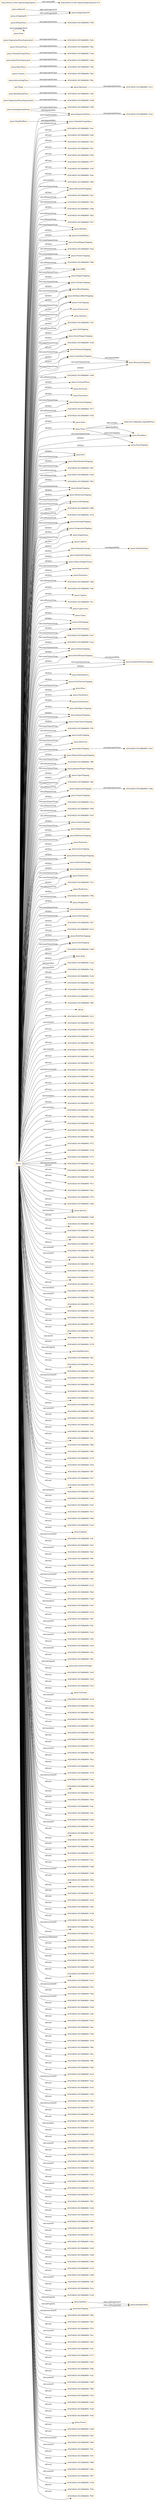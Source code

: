 digraph ar2dtool_diagram { 
rankdir=LR;
size="1501"
node [shape = rectangle, color="orange"]; "pizza:MozzarellaTopping" "-65416620:181568bf60f:-7fa5" "-65416620:181568bf60f:-7f2a" "-65416620:181568bf60f:-7e8b" "-65416620:181568bf60f:-7f4a" "-65416620:181568bf60f:-7f57" "pizza:Medium" "pizza:FruttiDiMare" "pizza:GreenPepperTopping" "-65416620:181568bf60f:-7fed" "pizza:VegetarianPizzaEquivalent2" "pizza:PrawnsTopping" "-65416620:181568bf60f:-7f00" "pizza:Mild" "-65416620:181568bf60f:-7efd" "pizza:PepperTopping" "pizza:ChickenTopping" "pizza:MeatTopping" "pizza:HotSpicedBeefTopping" "pizza:FruitTopping" "pizza:PrinceCarlo" "-65416620:181568bf60f:-7ec3" "pizza:Siciliana" "-65416620:181568bf60f:-7ef3" "pizza:NutTopping" "-65416620:181568bf60f:-7f6c" "pizza:SweetPepperTopping" "pizza:Country" "pizza:ThinAndCrispyBase" "pizza:ParmesanTopping" "pizza:CajunSpiceTopping" "-65416620:181568bf60f:-7e94" "pizza:UnclosedPizza" "-65416620:181568bf60f:-7ebf" "pizza:IceCream" "pizza:Fiorentina" "pizza:PeperonataTopping" "pizza:SpicyPizzaEquivalent" "-65416620:181568bf60f:-7f17" "-65416620:181568bf60f:-7f36" "pizza:Soho" "pizza:PizzaBase" "pizza:InterestingPizza" "pizza:RosemaryTopping" "pizza:Hot" "pizza:MixedSeafoodTopping" "-65416620:181568bf60f:-7f61" "-65416620:181568bf60f:-7ee6" "-65416620:181568bf60f:-7fb3" "-65416620:181568bf60f:-7eab" "pizza:Spiciness" "pizza:RocketTopping" "pizza:CheeseyPizza" "-65416620:181568bf60f:-7e9c" "pizza:ValuePartition" "pizza:MushroomTopping" "pizza:LeekTopping" "-65416620:181568bf60f:-7f88" "-65416620:181568bf60f:-7e7b" "pizza:ArtichokeTopping" "pizza:GorgonzolaTopping" "pizza:Napoletana" "-65416620:181568bf60f:-7ea4" "pizza:LaReine" "-65416620:181568bf60f:-7e8d" "pizza:DomainConcept" "pizza:VegetableTopping" "pizza:TobascoPepperSauce" "pizza:AmericanHot" "pizza:Veneziana" "-65416620:181568bf60f:-7fdd" "-65416620:181568bf60f:-7e9f" "pizza:Food" "pizza:Caprina" "-65416620:181568bf60f:-7fcc" "pizza:Capricciosa" "-65416620:181568bf60f:-7fb5" "-65416620:181568bf60f:-7f54" "pizza:Cajun" "pizza:FishTopping" "pizza:OliveTopping" "-65416620:181568bf60f:-7eb7" "-65416620:181568bf60f:-7e98" "-65416620:181568bf60f:-7ea2" "pizza:SultanaTopping" "pizza:SlicedTomatoTopping" "pizza:PolloAdAstra" "pizza:FourCheesesTopping" "pizza:Rosa" "pizza:Giardiniera" "pizza:FourSeasons" "pizza:HerbSpiceTopping" "pizza:SpinachTopping" "pizza:GoatsCheeseTopping" "-65416620:181568bf60f:-7f3f" "pizza:DeepPanBase" "pizza:GarlicTopping" "pizza:American" "pizza:SundriedTomatoTopping" "pizza:SpicyTopping" "pizza:PeperoniSausageTopping" "-65416620:181568bf60f:-7fba" "-65416620:181568bf60f:-7ff8" "pizza:JalapenoPepperTopping" "pizza:PizzaTopping" "pizza:CaperTopping" "-65416620:181568bf60f:-7fbf" "pizza:VegetarianTopping" "pizza:ThinAndCrispyPizza" "pizza:TomatoTopping" "-65416620:181568bf60f:-7eca" "-65416620:181568bf60f:-7f09" "-65416620:181568bf60f:-7ed7" "pizza:CheeseTopping" "-65416620:181568bf60f:-7eb3" "pizza:SpicyPizza" "-65416620:181568bf60f:-7f38" "pizza:SloppyGiuseppe" "pizza:RedOnionTopping" "pizza:Parmense" "pizza:SauceTopping" "pizza:Pizza" "pizza:HotGreenPepperTopping" "pizza:VegetarianPizzaEquivalent1" "pizza:RealItalianPizza" "pizza:QuattroFormaggi" "pizza:AsparagusTopping" "pizza:MeatyPizza" "pizza:PineKernels" "-65416620:181568bf60f:-7f7a" "pizza:Mushroom" "-65416620:181568bf60f:-7f94" "-65416620:181568bf60f:-7ebb" "pizza:Margherita" "pizza:AnchoviesTopping" "pizza:HamTopping" "pizza:VegetarianPizza" "pizza:NonVegetarianPizza" "pizza:PetitPoisTopping" "pizza:OnionTopping" ; /*classes style*/
	"pizza:VegetarianPizzaEquivalent1" -> "-65416620:181568bf60f:-7e9c" [ label = "owl:equivalentClass" ];
	"NULL" -> "pizza:CheeseTopping" [ label = "rdf:first" ];
	"NULL" -> "-65416620:181568bf60f:-7e60" [ label = "rdf:rest" ];
	"NULL" -> "-65416620:181568bf60f:-7fa5" [ label = "owl:allValuesFrom" ];
	"NULL" -> "pizza:PeperoniSausageTopping" [ label = "rdf:first" ];
	"NULL" -> "pizza:Italy" [ label = "rdf:first" ];
	"NULL" -> "pizza:RocketTopping" [ label = "owl:someValuesFrom" ];
	"NULL" -> "-65416620:181568bf60f:-7e2a" [ label = "owl:members" ];
	"NULL" -> "-65416620:181568bf60f:-7efe" [ label = "rdf:rest" ];
	"NULL" -> "-65416620:181568bf60f:-7e30" [ label = "rdf:rest" ];
	"NULL" -> "pizza:FourCheesesTopping" [ label = "rdf:first" ];
	"NULL" -> "pizza:Veneziana" [ label = "rdf:first" ];
	"NULL" -> "pizza:PizzaBase" [ label = "owl:someValuesFrom" ];
	"NULL" -> "-65416620:181568bf60f:-7ed4" [ label = "rdf:rest" ];
	"NULL" -> "-65416620:181568bf60f:-7faf" [ label = "rdf:rest" ];
	"NULL" -> "-65416620:181568bf60f:-7eb7" [ label = "owl:someValuesFrom" ];
	"NULL" -> "pizza:HerbSpiceTopping" [ label = "rdf:first" ];
	"NULL" -> "-65416620:181568bf60f:-7e51" [ label = "rdf:rest" ];
	"NULL" -> "-65416620:181568bf60f:-7f8f" [ label = "rdf:rest" ];
	"NULL" -> "rdf:nil" [ label = "rdf:rest" ];
	"NULL" -> "-65416620:181568bf60f:-7e21" [ label = "rdf:rest" ];
	"NULL" -> "-65416620:181568bf60f:-7f16" [ label = "owl:unionOf" ];
	"NULL" -> "-65416620:181568bf60f:-7f5f" [ label = "rdf:rest" ];
	"NULL" -> "-65416620:181568bf60f:-7ec5" [ label = "rdf:rest" ];
	"NULL" -> "-65416620:181568bf60f:-7f90" [ label = "rdf:rest" ];
	"NULL" -> "-65416620:181568bf60f:-7ef3" [ label = "owl:allValuesFrom" ];
	"NULL" -> "-65416620:181568bf60f:-7e7a" [ label = "owl:unionOf" ];
	"NULL" -> "-65416620:181568bf60f:-7e42" [ label = "rdf:rest" ];
	"NULL" -> "pizza:Medium" [ label = "owl:someValuesFrom" ];
	"NULL" -> "-65416620:181568bf60f:-7fc7" [ label = "rdf:rest" ];
	"NULL" -> "-65416620:181568bf60f:-7ea2" [ label = "rdf:first" ];
	"NULL" -> "pizza:MeatTopping" [ label = "owl:someValuesFrom" ];
	"NULL" -> "pizza:TobascoPepperSauce" [ label = "rdf:first" ];
	"NULL" -> "pizza:Parmense" [ label = "rdf:first" ];
	"NULL" -> "-65416620:181568bf60f:-7ea3" [ label = "owl:intersectionOf" ];
	"NULL" -> "pizza:ChickenTopping" [ label = "owl:someValuesFrom" ];
	"NULL" -> "-65416620:181568bf60f:-7e63" [ label = "rdf:rest" ];
	"NULL" -> "-65416620:181568bf60f:-7fe8" [ label = "rdf:rest" ];
	"NULL" -> "pizza:OnionTopping" [ label = "owl:someValuesFrom" ];
	"NULL" -> "pizza:FruitTopping" [ label = "rdf:first" ];
	"NULL" -> "pizza:PizzaBase" [ label = "rdf:first" ];
	"NULL" -> "pizza:FishTopping" [ label = "rdf:first" ];
	"NULL" -> "pizza:PineKernels" [ label = "owl:someValuesFrom" ];
	"NULL" -> "-65416620:181568bf60f:-7e84" [ label = "rdf:rest" ];
	"NULL" -> "-65416620:181568bf60f:-7e2e" [ label = "owl:members" ];
	"NULL" -> "-65416620:181568bf60f:-7f51" [ label = "rdf:rest" ];
	"NULL" -> "-65416620:181568bf60f:-7e33" [ label = "owl:members" ];
	"NULL" -> "-65416620:181568bf60f:-7e8a" [ label = "rdf:rest" ];
	"NULL" -> "pizza:CajunSpiceTopping" [ label = "rdf:first" ];
	"NULL" -> "-65416620:181568bf60f:-7e54" [ label = "rdf:rest" ];
	"NULL" -> "pizza:AnchoviesTopping" [ label = "owl:someValuesFrom" ];
	"NULL" -> "-65416620:181568bf60f:-7fbe" [ label = "owl:unionOf" ];
	"NULL" -> "-65416620:181568bf60f:-7fd9" [ label = "rdf:rest" ];
	"NULL" -> "-65416620:181568bf60f:-7f72" [ label = "rdf:rest" ];
	"NULL" -> "pizza:JalapenoPepperTopping" [ label = "owl:someValuesFrom" ];
	"NULL" -> "-65416620:181568bf60f:-7e24" [ label = "rdf:rest" ];
	"NULL" -> "-65416620:181568bf60f:-7e75" [ label = "rdf:rest" ];
	"NULL" -> "-65416620:181568bf60f:-7eaa" [ label = "owl:intersectionOf" ];
	"NULL" -> "-65416620:181568bf60f:-7ec8" [ label = "rdf:rest" ];
	"NULL" -> "pizza:Caprina" [ label = "rdf:first" ];
	"NULL" -> "-65416620:181568bf60f:-7e45" [ label = "rdf:rest" ];
	"NULL" -> "pizza:GreenPepperTopping" [ label = "owl:someValuesFrom" ];
	"NULL" -> "-65416620:181568bf60f:-7e8b" [ label = "rdf:first" ];
	"NULL" -> "-65416620:181568bf60f:-7f12" [ label = "rdf:rest" ];
	"NULL" -> "-65416620:181568bf60f:-7fda" [ label = "rdf:rest" ];
	"NULL" -> "-65416620:181568bf60f:-7f79" [ label = "owl:unionOf" ];
	"NULL" -> "-65416620:181568bf60f:-7f94" [ label = "owl:allValuesFrom" ];
	"NULL" -> "-65416620:181568bf60f:-7e4b" [ label = "rdf:rest" ];
	"NULL" -> "pizza:America" [ label = "rdf:first" ];
	"NULL" -> "-65416620:181568bf60f:-7e66" [ label = "rdf:rest" ];
	"NULL" -> "-65416620:181568bf60f:-7fb0" [ label = "rdf:rest" ];
	"NULL" -> "pizza:NutTopping" [ label = "rdf:first" ];
	"NULL" -> "pizza:CajunSpiceTopping" [ label = "owl:someValuesFrom" ];
	"NULL" -> "pizza:HamTopping" [ label = "owl:someValuesFrom" ];
	"NULL" -> "-65416620:181568bf60f:-7e6c" [ label = "rdf:rest" ];
	"NULL" -> "-65416620:181568bf60f:-7e36" [ label = "rdf:rest" ];
	"NULL" -> "pizza:AmericanHot" [ label = "rdf:first" ];
	"NULL" -> "pizza:DomainConcept" [ label = "rdf:first" ];
	"NULL" -> "-65416620:181568bf60f:-7e87" [ label = "rdf:rest" ];
	"NULL" -> "-65416620:181568bf60f:-7f29" [ label = "owl:unionOf" ];
	"NULL" -> "pizza:American" [ label = "rdf:first" ];
	"NULL" -> "-65416620:181568bf60f:-7f56" [ label = "owl:unionOf" ];
	"NULL" -> "-65416620:181568bf60f:-7ef0" [ label = "rdf:rest" ];
	"NULL" -> "pizza:Napoletana" [ label = "rdf:first" ];
	"NULL" -> "pizza:PetitPoisTopping" [ label = "rdf:first" ];
	"NULL" -> "-65416620:181568bf60f:-7e3c" [ label = "rdf:rest" ];
	"NULL" -> "pizza:PineKernels" [ label = "rdf:first" ];
	"NULL" -> "-65416620:181568bf60f:-7e57" [ label = "rdf:rest" ];
	"NULL" -> "-65416620:181568bf60f:-7fa1" [ label = "rdf:rest" ];
	"NULL" -> "-65416620:181568bf60f:-7e55" [ label = "owl:members" ];
	"NULL" -> "-65416620:181568bf60f:-7f08" [ label = "owl:unionOf" ];
	"NULL" -> "pizza:SultanaTopping" [ label = "owl:someValuesFrom" ];
	"NULL" -> "-65416620:181568bf60f:-7f75" [ label = "rdf:rest" ];
	"NULL" -> "-65416620:181568bf60f:-7ec0" [ label = "rdf:rest" ];
	"NULL" -> "pizza:JalapenoPepperTopping" [ label = "rdf:first" ];
	"NULL" -> "pizza:HotSpicedBeefTopping" [ label = "rdf:first" ];
	"NULL" -> "pizza:QuattroFormaggi" [ label = "rdf:first" ];
	"NULL" -> "-65416620:181568bf60f:-7e5d" [ label = "rdf:rest" ];
	"NULL" -> "-65416620:181568bf60f:-7f07" [ label = "rdf:rest" ];
	"NULL" -> "-65416620:181568bf60f:-7e27" [ label = "rdf:rest" ];
	"NULL" -> "-65416620:181568bf60f:-7fb1" [ label = "owl:oneOf" ];
	"NULL" -> "-65416620:181568bf60f:-7e78" [ label = "rdf:rest" ];
	"NULL" -> "pizza:PizzaTopping" [ label = "rdf:first" ];
	"NULL" -> "pizza:hasSpiciness" [ label = "owl:onProperty" ];
	"NULL" -> "pizza:GarlicTopping" [ label = "rdf:first" ];
	"NULL" -> "-65416620:181568bf60f:-7fbc" [ label = "rdf:rest" ];
	"NULL" -> "-65416620:181568bf60f:-7ee1" [ label = "rdf:rest" ];
	"NULL" -> "pizza:ThinAndCrispyBase" [ label = "owl:allValuesFrom" ];
	"NULL" -> "-65416620:181568bf60f:-7e2d" [ label = "rdf:rest" ];
	"NULL" -> "pizza:RosemaryTopping" [ label = "owl:someValuesFrom" ];
	"NULL" -> "-65416620:181568bf60f:-7e94" [ label = "owl:allValuesFrom" ];
	"NULL" -> "-65416620:181568bf60f:-7e97" [ label = "owl:intersectionOf" ];
	"NULL" -> "-65416620:181568bf60f:-7e99" [ label = "rdf:rest" ];
	"NULL" -> "-65416620:181568bf60f:-7f15" [ label = "rdf:rest" ];
	"NULL" -> "pizza:PrawnsTopping" [ label = "owl:someValuesFrom" ];
	"NULL" -> "pizza:ArtichokeTopping" [ label = "owl:someValuesFrom" ];
	"NULL" -> "-65416620:181568bf60f:-7e4e" [ label = "rdf:rest" ];
	"NULL" -> "pizza:OliveTopping" [ label = "rdf:first" ];
	"NULL" -> "-65416620:181568bf60f:-7e69" [ label = "rdf:rest" ];
	"NULL" -> "pizza:GreenPepperTopping" [ label = "rdf:first" ];
	"NULL" -> "-65416620:181568bf60f:-7f93" [ label = "owl:unionOf" ];
	"NULL" -> "-65416620:181568bf60f:-7ed2" [ label = "rdf:rest" ];
	"NULL" -> "-65416620:181568bf60f:-7fad" [ label = "rdf:rest" ];
	"NULL" -> "-65416620:181568bf60f:-7e6f" [ label = "rdf:rest" ];
	"NULL" -> "-65416620:181568bf60f:-7f3c" [ label = "rdf:rest" ];
	"NULL" -> "-65416620:181568bf60f:-7f8d" [ label = "rdf:rest" ];
	"NULL" -> "-65416620:181568bf60f:-7f06" [ label = "rdf:rest" ];
	"NULL" -> "pizza:SlicedTomatoTopping" [ label = "owl:someValuesFrom" ];
	"NULL" -> "pizza:MozzarellaTopping" [ label = "owl:someValuesFrom" ];
	"NULL" -> "pizza:OliveTopping" [ label = "owl:someValuesFrom" ];
	"NULL" -> "-65416620:181568bf60f:-7e70" [ label = "rdf:rest" ];
	"NULL" -> "-65416620:181568bf60f:-7f5d" [ label = "rdf:rest" ];
	"NULL" -> "-65416620:181568bf60f:-7ff5" [ label = "rdf:rest" ];
	"NULL" -> "-65416620:181568bf60f:-7f27" [ label = "rdf:rest" ];
	"NULL" -> "-65416620:181568bf60f:-7f78" [ label = "rdf:rest" ];
	"NULL" -> "-65416620:181568bf60f:-7e59" [ label = "owl:members" ];
	"NULL" -> "-65416620:181568bf60f:-7e40" [ label = "rdf:rest" ];
	"NULL" -> "-65416620:181568bf60f:-7e91" [ label = "rdf:rest" ];
	"NULL" -> "-65416620:181568bf60f:-7fc5" [ label = "rdf:rest" ];
	"NULL" -> "-65416620:181568bf60f:-7f48" [ label = "rdf:rest" ];
	"NULL" -> "-65416620:181568bf60f:-7ee4" [ label = "rdf:rest" ];
	"NULL" -> "pizza:RedOnionTopping" [ label = "rdf:first" ];
	"NULL" -> "pizza:England" [ label = "rdf:first" ];
	"NULL" -> "-65416620:181568bf60f:-7fbf" [ label = "owl:allValuesFrom" ];
	"NULL" -> "-65416620:181568bf60f:-7efc" [ label = "owl:intersectionOf" ];
	"NULL" -> "-65416620:181568bf60f:-7e61" [ label = "rdf:rest" ];
	"NULL" -> "-65416620:181568bf60f:-7fa4" [ label = "owl:unionOf" ];
	"NULL" -> "-65416620:181568bf60f:-7f88" [ label = "owl:allValuesFrom" ];
	"NULL" -> "pizza:HotGreenPepperTopping" [ label = "rdf:first" ];
	"NULL" -> "-65416620:181568bf60f:-7f9f" [ label = "rdf:rest" ];
	"NULL" -> "-65416620:181568bf60f:-7eb4" [ label = "rdf:rest" ];
	"NULL" -> "-65416620:181568bf60f:-7f69" [ label = "rdf:rest" ];
	"NULL" -> "-65416620:181568bf60f:-7e8c" [ label = "owl:intersectionOf" ];
	"NULL" -> "pizza:CaperTopping" [ label = "rdf:first" ];
	"NULL" -> "-65416620:181568bf60f:-7e31" [ label = "rdf:rest" ];
	"NULL" -> "-65416620:181568bf60f:-7f7a" [ label = "owl:allValuesFrom" ];
	"NULL" -> "-65416620:181568bf60f:-7fb4" [ label = "owl:intersectionOf" ];
	"NULL" -> "-65416620:181568bf60f:-7ed5" [ label = "rdf:rest" ];
	"NULL" -> "-65416620:181568bf60f:-7e47" [ label = "owl:members" ];
	"NULL" -> "-65416620:181568bf60f:-7f4a" [ label = "owl:allValuesFrom" ];
	"NULL" -> "pizza:CheeseTopping" [ label = "owl:someValuesFrom" ];
	"NULL" -> "-65416620:181568bf60f:-7e52" [ label = "rdf:rest" ];
	"NULL" -> "-65416620:181568bf60f:-7fd7" [ label = "rdf:rest" ];
	"NULL" -> "pizza:GorgonzolaTopping" [ label = "rdf:first" ];
	"NULL" -> "pizza:HotGreenPepperTopping" [ label = "owl:someValuesFrom" ];
	"NULL" -> "-65416620:181568bf60f:-7f3e" [ label = "owl:unionOf" ];
	"NULL" -> "-65416620:181568bf60f:-7e22" [ label = "rdf:rest" ];
	"NULL" -> "-65416620:181568bf60f:-7ef2" [ label = "owl:unionOf" ];
	"NULL" -> "-65416620:181568bf60f:-7ec6" [ label = "rdf:rest" ];
	"NULL" -> "-65416620:181568bf60f:-7fcb" [ label = "owl:unionOf" ];
	"NULL" -> "-65416620:181568bf60f:-7f91" [ label = "rdf:rest" ];
	"NULL" -> "pizza:hasCountryOfOrigin" [ label = "owl:onProperty" ];
	"NULL" -> "pizza:FishTopping" [ label = "owl:someValuesFrom" ];
	"NULL" -> "-65416620:181568bf60f:-7e43" [ label = "rdf:rest" ];
	"NULL" -> "pizza:Fiorentina" [ label = "rdf:first" ];
	"NULL" -> "pizza:SpicyTopping" [ label = "owl:someValuesFrom" ];
	"NULL" -> "-65416620:181568bf60f:-7fc8" [ label = "rdf:rest" ];
	"NULL" -> "-65416620:181568bf60f:-7f10" [ label = "rdf:rest" ];
	"NULL" -> "pizza:Germany" [ label = "rdf:first" ];
	"NULL" -> "pizza:GoatsCheeseTopping" [ label = "rdf:first" ];
	"NULL" -> "-65416620:181568bf60f:-7ec9" [ label = "owl:unionOf" ];
	"NULL" -> "pizza:OnionTopping" [ label = "rdf:first" ];
	"NULL" -> "-65416620:181568bf60f:-7e64" [ label = "rdf:rest" ];
	"NULL" -> "-65416620:181568bf60f:-7fe9" [ label = "rdf:rest" ];
	"NULL" -> "-65416620:181568bf60f:-7f57" [ label = "owl:allValuesFrom" ];
	"NULL" -> "-65416620:181568bf60f:-7e6a" [ label = "rdf:rest" ];
	"NULL" -> "-65416620:181568bf60f:-7e85" [ label = "rdf:rest" ];
	"NULL" -> "-65416620:181568bf60f:-7fed" [ label = "owl:allValuesFrom" ];
	"NULL" -> "pizza:UnclosedPizza" [ label = "rdf:first" ];
	"NULL" -> "-65416620:181568bf60f:-7e39" [ label = "owl:members" ];
	"NULL" -> "-65416620:181568bf60f:-7ea8" [ label = "rdf:rest" ];
	"NULL" -> "-65416620:181568bf60f:-7f73" [ label = "rdf:rest" ];
	"NULL" -> "-65416620:181568bf60f:-7ed6" [ label = "owl:unionOf" ];
	"NULL" -> "-65416620:181568bf60f:-7fea" [ label = "rdf:rest" ];
	"NULL" -> "-65416620:181568bf60f:-7f36" [ label = "rdf:first" ];
	"NULL" -> "-65416620:181568bf60f:-7f61" [ label = "owl:allValuesFrom" ];
	"NULL" -> "-65416620:181568bf60f:-7e5b" [ label = "rdf:rest" ];
	"NULL" -> "pizza:SweetPepperTopping" [ label = "rdf:first" ];
	"NULL" -> "-65416620:181568bf60f:-7ee6" [ label = "owl:allValuesFrom" ];
	"NULL" -> "-65416620:181568bf60f:-7e76" [ label = "rdf:rest" ];
	"NULL" -> "-65416620:181568bf60f:-7eb2" [ label = "owl:intersectionOf" ];
	"NULL" -> "pizza:VegetarianTopping" [ label = "owl:allValuesFrom" ];
	"NULL" -> "-65416620:181568bf60f:-7e46" [ label = "rdf:rest" ];
	"NULL" -> "pizza:MushroomTopping" [ label = "rdf:first" ];
	"NULL" -> "pizza:HotSpicedBeefTopping" [ label = "owl:someValuesFrom" ];
	"NULL" -> "-65416620:181568bf60f:-7f13" [ label = "rdf:rest" ];
	"NULL" -> "-65416620:181568bf60f:-7fdb" [ label = "rdf:rest" ];
	"NULL" -> "pizza:RedOnionTopping" [ label = "owl:someValuesFrom" ];
	"NULL" -> "-65416620:181568bf60f:-7e4c" [ label = "rdf:rest" ];
	"NULL" -> "-65416620:181568bf60f:-7efa" [ label = "rdf:rest" ];
	"NULL" -> "-65416620:181568bf60f:-7e90" [ label = "rdf:rest" ];
	"NULL" -> "pizza:America" [ label = "owl:hasValue" ];
	"NULL" -> "-65416620:181568bf60f:-7ee5" [ label = "owl:unionOf" ];
	"NULL" -> "-65416620:181568bf60f:-7e67" [ label = "rdf:rest" ];
	"NULL" -> "pizza:PeperonataTopping" [ label = "owl:someValuesFrom" ];
	"NULL" -> "-65416620:181568bf60f:-7f85" [ label = "rdf:rest" ];
	"NULL" -> "-65416620:181568bf60f:-7e6d" [ label = "rdf:rest" ];
	"NULL" -> "-65416620:181568bf60f:-7e37" [ label = "rdf:rest" ];
	"NULL" -> "pizza:TobascoPepperSauce" [ label = "owl:someValuesFrom" ];
	"NULL" -> "pizza:TomatoTopping" [ label = "rdf:first" ];
	"NULL" -> "-65416620:181568bf60f:-7f00" [ label = "owl:allValuesFrom" ];
	"NULL" -> "-65416620:181568bf60f:-7f3a" [ label = "rdf:rest" ];
	"NULL" -> "-65416620:181568bf60f:-7e88" [ label = "rdf:rest" ];
	"NULL" -> "-65416620:181568bf60f:-7e9b" [ label = "owl:intersectionOf" ];
	"NULL" -> "-65416620:181568bf60f:-7f04" [ label = "rdf:rest" ];
	"NULL" -> "-65416620:181568bf60f:-7f55" [ label = "rdf:rest" ];
	"NULL" -> "-65416620:181568bf60f:-7ef1" [ label = "rdf:rest" ];
	"NULL" -> "pizza:SundriedTomatoTopping" [ label = "owl:someValuesFrom" ];
	"NULL" -> "pizza:PrinceCarlo" [ label = "rdf:first" ];
	"NULL" -> "-65416620:181568bf60f:-7e3d" [ label = "rdf:rest" ];
	"NULL" -> "-65416620:181568bf60f:-7e8e" [ label = "rdf:rest" ];
	"NULL" -> "pizza:GorgonzolaTopping" [ label = "owl:someValuesFrom" ];
	"NULL" -> "pizza:ParmesanTopping" [ label = "owl:someValuesFrom" ];
	"NULL" -> "-65416620:181568bf60f:-7e58" [ label = "rdf:rest" ];
	"NULL" -> "-65416620:181568bf60f:-7fa2" [ label = "rdf:rest" ];
	"NULL" -> "-65416620:181568bf60f:-7eba" [ label = "owl:intersectionOf" ];
	"NULL" -> "-65416620:181568bf60f:-7ec1" [ label = "rdf:rest" ];
	"NULL" -> "pizza:MeatTopping" [ label = "rdf:first" ];
	"NULL" -> "-65416620:181568bf60f:-7e25" [ label = "owl:distinctMembers" ];
	"NULL" -> "-65416620:181568bf60f:-7f25" [ label = "rdf:rest" ];
	"NULL" -> "pizza:SloppyGiuseppe" [ label = "rdf:first" ];
	"NULL" -> "-65416620:181568bf60f:-7f76" [ label = "rdf:rest" ];
	"NULL" -> "pizza:AnchoviesTopping" [ label = "rdf:first" ];
	"NULL" -> "-65416620:181568bf60f:-7e5e" [ label = "rdf:rest" ];
	"NULL" -> "-65416620:181568bf60f:-7e28" [ label = "rdf:rest" ];
	"NULL" -> "-65416620:181568bf60f:-7e79" [ label = "rdf:rest" ];
	"NULL" -> "pizza:LeekTopping" [ label = "owl:someValuesFrom" ];
	"NULL" -> "-65416620:181568bf60f:-7ee2" [ label = "rdf:rest" ];
	"NULL" -> "-65416620:181568bf60f:-7f53" [ label = "owl:intersectionOf" ];
	"NULL" -> "-65416620:181568bf60f:-7fbd" [ label = "rdf:rest" ];
	"NULL" -> "pizza:Mushroom" [ label = "rdf:first" ];
	"NULL" -> "pizza:FruitTopping" [ label = "owl:someValuesFrom" ];
	"NULL" -> "-65416620:181568bf60f:-7eb6" [ label = "owl:intersectionOf" ];
	"NULL" -> "-65416620:181568bf60f:-7e49" [ label = "rdf:rest" ];
	"NULL" -> "pizza:Cajun" [ label = "rdf:first" ];
	"NULL" -> "pizza:Mild" [ label = "rdf:first" ];
	"NULL" -> "pizza:Hot" [ label = "rdf:first" ];
	"NULL" -> "pizza:LeekTopping" [ label = "rdf:first" ];
	"NULL" -> "pizza:AsparagusTopping" [ label = "rdf:first" ];
	"NULL" -> "-65416620:181568bf60f:-7fcc" [ label = "owl:allValuesFrom" ];
	"NULL" -> "-65416620:181568bf60f:-7e4f" [ label = "rdf:rest" ];
	"NULL" -> "-65416620:181568bf60f:-7fb3" [ label = "rdf:first" ];
	"NULL" -> "-65416620:181568bf60f:-7ed3" [ label = "rdf:rest" ];
	"NULL" -> "-65416620:181568bf60f:-7fae" [ label = "rdf:rest" ];
	"NULL" -> "-65416620:181568bf60f:-7e7b" [ label = "owl:allValuesFrom" ];
	"NULL" -> "-65416620:181568bf60f:-7f3d" [ label = "rdf:rest" ];
	"NULL" -> "-65416620:181568bf60f:-7ff8" [ label = "owl:allValuesFrom" ];
	"NULL" -> "-65416620:181568bf60f:-7e50" [ label = "rdf:rest" ];
	"NULL" -> "-65416620:181568bf60f:-7f8e" [ label = "rdf:rest" ];
	"NULL" -> "pizza:FourCheesesTopping" [ label = "owl:someValuesFrom" ];
	"NULL" -> "pizza:RosemaryTopping" [ label = "rdf:first" ];
	"NULL" -> "-65416620:181568bf60f:-7f5e" [ label = "rdf:rest" ];
	"NULL" -> "pizza:MixedSeafoodTopping" [ label = "rdf:first" ];
	"NULL" -> "-65416620:181568bf60f:-7ff6" [ label = "rdf:rest" ];
	"NULL" -> "-65416620:181568bf60f:-7f28" [ label = "rdf:rest" ];
	"NULL" -> "pizza:Mild" [ label = "owl:someValuesFrom" ];
	"NULL" -> "-65416620:181568bf60f:-7ec4" [ label = "rdf:rest" ];
	"NULL" -> "-65416620:181568bf60f:-7ebe" [ label = "owl:intersectionOf" ];
	"NULL" -> "-65416620:181568bf60f:-7e41" [ label = "rdf:rest" ];
	"NULL" -> "pizza:AsparagusTopping" [ label = "owl:someValuesFrom" ];
	"NULL" -> "pizza:ArtichokeTopping" [ label = "rdf:first" ];
	"NULL" -> "pizza:PrawnsTopping" [ label = "rdf:first" ];
	"NULL" -> "-65416620:181568bf60f:-7e92" [ label = "rdf:rest" ];
	"NULL" -> "-65416620:181568bf60f:-7fc6" [ label = "rdf:rest" ];
	"NULL" -> "-65416620:181568bf60f:-7f37" [ label = "owl:intersectionOf" ];
	"NULL" -> "pizza:GarlicTopping" [ label = "owl:someValuesFrom" ];
	"NULL" -> "-65416620:181568bf60f:-7edf" [ label = "rdf:rest" ];
	"NULL" -> "pizza:IceCream" [ label = "rdf:first" ];
	"NULL" -> "-65416620:181568bf60f:-7eca" [ label = "owl:allValuesFrom" ];
	"NULL" -> "-65416620:181568bf60f:-7e62" [ label = "rdf:rest" ];
	"NULL" -> "pizza:ParmesanTopping" [ label = "rdf:first" ];
	"NULL" -> "pizza:ChickenTopping" [ label = "rdf:first" ];
	"NULL" -> "pizza:MozzarellaTopping" [ label = "rdf:first" ];
	"NULL" -> "-65416620:181568bf60f:-7e71" [ label = "owl:members" ];
	"NULL" -> "-65416620:181568bf60f:-7e32" [ label = "rdf:rest" ];
	"NULL" -> "-65416620:181568bf60f:-7fb7" [ label = "rdf:rest" ];
	"NULL" -> "-65416620:181568bf60f:-7e93" [ label = "owl:unionOf" ];
	"NULL" -> "pizza:Rosa" [ label = "rdf:first" ];
	"NULL" -> "-65416620:181568bf60f:-7f17" [ label = "owl:allValuesFrom" ];
	"NULL" -> "pizza:SauceTopping" [ label = "rdf:first" ];
	"NULL" -> "-65416620:181568bf60f:-7e53" [ label = "rdf:rest" ];
	"NULL" -> "pizza:Giardiniera" [ label = "rdf:first" ];
	"NULL" -> "pizza:PetitPoisTopping" [ label = "owl:someValuesFrom" ];
	"NULL" -> "-65416620:181568bf60f:-7fd8" [ label = "rdf:rest" ];
	"NULL" -> "pizza:PeperoniSausageTopping" [ label = "owl:someValuesFrom" ];
	"NULL" -> "-65416620:181568bf60f:-7ec2" [ label = "owl:unionOf" ];
	"NULL" -> "pizza:FruttiDiMare" [ label = "rdf:first" ];
	"NULL" -> "-65416620:181568bf60f:-7e23" [ label = "rdf:rest" ];
	"NULL" -> "-65416620:181568bf60f:-7e74" [ label = "rdf:rest" ];
	"NULL" -> "-65416620:181568bf60f:-7e3e" [ label = "owl:members" ];
	"NULL" -> "-65416620:181568bf60f:-7ec7" [ label = "rdf:rest" ];
	"NULL" -> "-65416620:181568bf60f:-7f92" [ label = "rdf:rest" ];
	"NULL" -> "pizza:Pizza" [ label = "rdf:first" ];
	"NULL" -> "-65416620:181568bf60f:-7e44" [ label = "rdf:rest" ];
	"NULL" -> "-65416620:181568bf60f:-7fc9" [ label = "rdf:rest" ];
	"NULL" -> "-65416620:181568bf60f:-7e95" [ label = "rdf:rest" ];
	"NULL" -> "-65416620:181568bf60f:-7ff7" [ label = "owl:unionOf" ];
	"NULL" -> "-65416620:181568bf60f:-7f11" [ label = "rdf:rest" ];
	"NULL" -> "-65416620:181568bf60f:-7fdd" [ label = "owl:allValuesFrom" ];
	"NULL" -> "pizza:PeperonataTopping" [ label = "rdf:first" ];
	"NULL" -> "-65416620:181568bf60f:-7e4a" [ label = "rdf:rest" ];
	"NULL" -> "-65416620:181568bf60f:-7e65" [ label = "rdf:rest" ];
	"NULL" -> "pizza:VegetarianPizza" [ label = "owl:complementOf" ];
	"NULL" -> "pizza:SpinachTopping" [ label = "rdf:first" ];
	"NULL" -> "pizza:MushroomTopping" [ label = "owl:someValuesFrom" ];
	"NULL" -> "-65416620:181568bf60f:-7eb8" [ label = "rdf:rest" ];
	"NULL" -> "pizza:SweetPepperTopping" [ label = "owl:someValuesFrom" ];
	"NULL" -> "-65416620:181568bf60f:-7e6b" [ label = "rdf:rest" ];
	"NULL" -> "-65416620:181568bf60f:-7f2a" [ label = "owl:allValuesFrom" ];
	"NULL" -> "-65416620:181568bf60f:-7e35" [ label = "rdf:rest" ];
	"NULL" -> "-65416620:181568bf60f:-7e86" [ label = "rdf:rest" ];
	"NULL" -> "pizza:Capricciosa" [ label = "rdf:first" ];
	"NULL" -> "pizza:HamTopping" [ label = "rdf:first" ];
	"NULL" -> "-65416620:181568bf60f:-7eff" [ label = "owl:unionOf" ];
	"NULL" -> "-65416620:181568bf60f:-7fca" [ label = "rdf:rest" ];
	"NULL" -> "pizza:LaReine" [ label = "rdf:first" ];
	"NULL" -> "-65416620:181568bf60f:-7e3b" [ label = "rdf:rest" ];
	"NULL" -> "-65416620:181568bf60f:-7f3f" [ label = "owl:allValuesFrom" ];
	"NULL" -> "pizza:hasBase" [ label = "owl:onProperty" ];
	"NULL" -> "-65416620:181568bf60f:-7f6b" [ label = "owl:intersectionOf" ];
	"NULL" -> "pizza:SpinachTopping" [ label = "owl:someValuesFrom" ];
	"NULL" -> "pizza:VegetableTopping" [ label = "rdf:first" ];
	"NULL" -> "-65416620:181568bf60f:-7fa0" [ label = "rdf:rest" ];
	"NULL" -> "-65416620:181568bf60f:-7f74" [ label = "rdf:rest" ];
	"NULL" -> "pizza:TomatoTopping" [ label = "owl:someValuesFrom" ];
	"NULL" -> "-65416620:181568bf60f:-7fec" [ label = "owl:unionOf" ];
	"NULL" -> "-65416620:181568bf60f:-7feb" [ label = "rdf:rest" ];
	"NULL" -> "pizza:GoatsCheeseTopping" [ label = "owl:someValuesFrom" ];
	"NULL" -> "pizza:FourSeasons" [ label = "rdf:first" ];
	"NULL" -> "-65416620:181568bf60f:-7e5c" [ label = "rdf:rest" ];
	"NULL" -> "pizza:Italy" [ label = "owl:hasValue" ];
	"NULL" -> "pizza:SlicedTomatoTopping" [ label = "rdf:first" ];
	"NULL" -> "-65416620:181568bf60f:-7e77" [ label = "rdf:rest" ];
	"NULL" -> "pizza:MixedSeafoodTopping" [ label = "owl:someValuesFrom" ];
	"NULL" -> "-65416620:181568bf60f:-7ee0" [ label = "rdf:rest" ];
	"NULL" -> "-65416620:181568bf60f:-7fbb" [ label = "rdf:rest" ];
	"NULL" -> "-65416620:181568bf60f:-7e2c" [ label = "rdf:rest" ];
	"NULL" -> "-65416620:181568bf60f:-7e89" [ label = "owl:unionOf" ];
	"NULL" -> "-65416620:181568bf60f:-7f60" [ label = "owl:unionOf" ];
	"NULL" -> "pizza:Hot" [ label = "owl:someValuesFrom" ];
	"NULL" -> "pizza:PepperTopping" [ label = "rdf:first" ];
	"NULL" -> "-65416620:181568bf60f:-7f14" [ label = "rdf:rest" ];
	"NULL" -> "-65416620:181568bf60f:-7eb0" [ label = "rdf:rest" ];
	"NULL" -> "-65416620:181568bf60f:-7e4d" [ label = "rdf:rest" ];
	"NULL" -> "-65416620:181568bf60f:-7e9e" [ label = "rdf:rest" ];
	"NULL" -> "pizza:France" [ label = "rdf:first" ];
	"NULL" -> "-65416620:181568bf60f:-7e68" [ label = "rdf:rest" ];
	"NULL" -> "-65416620:181568bf60f:-7fb2" [ label = "rdf:rest" ];
	"NULL" -> "-65416620:181568bf60f:-7fb9" [ label = "owl:intersectionOf" ];
	"NULL" -> "pizza:SundriedTomatoTopping" [ label = "rdf:first" ];
	"NULL" -> "-65416620:181568bf60f:-7fdc" [ label = "owl:unionOf" ];
	"NULL" -> "-65416620:181568bf60f:-7f35" [ label = "rdf:rest" ];
	"NULL" -> "-65416620:181568bf60f:-7f86" [ label = "rdf:rest" ];
	"NULL" -> "-65416620:181568bf60f:-7e6e" [ label = "rdf:rest" ];
	"NULL" -> "-65416620:181568bf60f:-7f87" [ label = "owl:unionOf" ];
	"NULL" -> "-65416620:181568bf60f:-7e38" [ label = "rdf:rest" ];
	"NULL" -> "-65416620:181568bf60f:-7f3b" [ label = "rdf:rest" ];
	"NULL" -> "pizza:hasTopping" [ label = "owl:onProperty" ];
	"NULL" -> "-65416620:181568bf60f:-7f05" [ label = "rdf:rest" ];
	"NULL" -> "pizza:Medium" [ label = "rdf:first" ];
	"NULL" -> "-65416620:181568bf60f:-7ea1" [ label = "rdf:rest" ];
	"NULL" -> "pizza:PolloAdAstra" [ label = "rdf:first" ];
	"NULL" -> "-65416620:181568bf60f:-7e8f" [ label = "rdf:rest" ];
	"NULL" -> "pizza:SultanaTopping" [ label = "rdf:first" ];
	"NULL" -> "pizza:Siciliana" [ label = "rdf:first" ];
	"NULL" -> "-65416620:181568bf60f:-7fa3" [ label = "rdf:rest" ];
	"NULL" -> "-65416620:181568bf60f:-7f5c" [ label = "rdf:rest" ];
	"NULL" -> "-65416620:181568bf60f:-7f26" [ label = "rdf:rest" ];
	"NULL" -> "-65416620:181568bf60f:-7f77" [ label = "rdf:rest" ];
	"NULL" -> "pizza:Margherita" [ label = "rdf:first" ];
	"NULL" -> "-65416620:181568bf60f:-7e5f" [ label = "rdf:rest" ];
	"NULL" -> "pizza:Soho" [ label = "rdf:first" ];
	"NULL" -> "-65416620:181568bf60f:-7ed7" [ label = "owl:allValuesFrom" ];
	"NULL" -> "-65416620:181568bf60f:-7ebc" [ label = "rdf:rest" ];
	"NULL" -> "-65416620:181568bf60f:-7e9f" [ label = "rdf:first" ];
	"NULL" -> "-65416620:181568bf60f:-7f49" [ label = "owl:unionOf" ];
	"NULL" -> "-65416620:181568bf60f:-7e29" [ label = "rdf:rest" ];
	"NULL" -> "pizza:CaperTopping" [ label = "owl:someValuesFrom" ];
	"NULL" -> "-65416620:181568bf60f:-7f47" [ label = "rdf:rest" ];
	"NULL" -> "-65416620:181568bf60f:-7ee3" [ label = "rdf:rest" ];
	"NULL" -> "pizza:RocketTopping" [ label = "rdf:first" ];
	"NULL" -> "-65416620:181568bf60f:-7f09" [ label = "owl:allValuesFrom" ];
	"pizza:ThinAndCrispyPizza" -> "-65416620:181568bf60f:-7eab" [ label = "owl:equivalentClass" ];
	"pizza:Country" -> "-65416620:181568bf60f:-7fb5" [ label = "owl:equivalentClass" ];
	"pizza:hasTopping" -> "pizza:hasIngredient" [ label = "rdfs:subPropertyOf" ];
	"pizza:CheeseyPizza" -> "-65416620:181568bf60f:-7fba" [ label = "owl:equivalentClass" ];
	"pizza:CajunSpiceTopping" -> "pizza:RosemaryTopping" [ label = "owl:disjointWith" ];
	"pizza:isBaseOf" -> "pizza:isIngredientOf" [ label = "rdfs:subPropertyOf" ];
	"pizza:DeepPanBase" -> "pizza:ThinAndCrispyBase" [ label = "owl:disjointWith" ];
	"http://www.co-ode.org/ontologies/pizza" -> "http://www.co-ode.org/ontologies/pizza/2.0.0" [ label = "owl:versionIRI" ];
	"pizza:VegetarianPizza" -> "-65416620:181568bf60f:-7ea4" [ label = "owl:equivalentClass" ];
	"pizza:RealItalianPizza" -> "-65416620:181568bf60f:-7efd" [ label = "owl:equivalentClass" ];
	"pizza:Pizza" -> "https://en.wikipedia.org/wiki/Pizza" [ label = "rdfs:seeAlso" ];
	"pizza:NonVegetarianPizza" -> "pizza:VegetarianPizza" [ label = "owl:disjointWith" ];
	"pizza:NonVegetarianPizza" -> "-65416620:181568bf60f:-7f38" [ label = "owl:equivalentClass" ];
	"pizza:MeatyPizza" -> "-65416620:181568bf60f:-7f54" [ label = "owl:equivalentClass" ];
	"pizza:DomainConcept" -> "pizza:ValuePartition" [ label = "owl:disjointWith" ];
	"pizza:Spiciness" -> "-65416620:181568bf60f:-7ec3" [ label = "owl:equivalentClass" ];
	"pizza:isToppingOf" -> "pizza:isIngredientOf" [ label = "rdfs:subPropertyOf" ];
	"pizza:hasBase" -> "pizza:hasIngredient" [ label = "rdfs:subPropertyOf" ];
	"pizza:VegetarianTopping" -> "-65416620:181568bf60f:-7e8d" [ label = "owl:equivalentClass" ];
	"pizza:InterestingPizza" -> "-65416620:181568bf60f:-7f6c" [ label = "owl:equivalentClass" ];
	"pizza:SlicedTomatoTopping" -> "pizza:SundriedTomatoTopping" [ label = "owl:disjointWith" ];
	"pizza:SpicyTopping" -> "-65416620:181568bf60f:-7eb3" [ label = "owl:equivalentClass" ];
	"pizza:VegetarianPizzaEquivalent2" -> "-65416620:181568bf60f:-7e98" [ label = "owl:equivalentClass" ];
	"pizza:SpicyPizza" -> "-65416620:181568bf60f:-7ebf" [ label = "owl:equivalentClass" ];
	"pizza:SpicyPizzaEquivalent" -> "-65416620:181568bf60f:-7ebb" [ label = "owl:equivalentClass" ];
	"pizza:Pizza" -> "pizza:PizzaTopping" [ label = "pizza:hasTopping" ];
	"pizza:Pizza" -> "pizza:PizzaBase" [ label = "pizza:hasBase" ];
	"owl:Thing" -> "pizza:Spiciness" [ label = "pizza:hasSpiciness" ];
	"pizza:Food" -> "pizza:Food" [ label = "pizza:hasIngredient" ];

}
